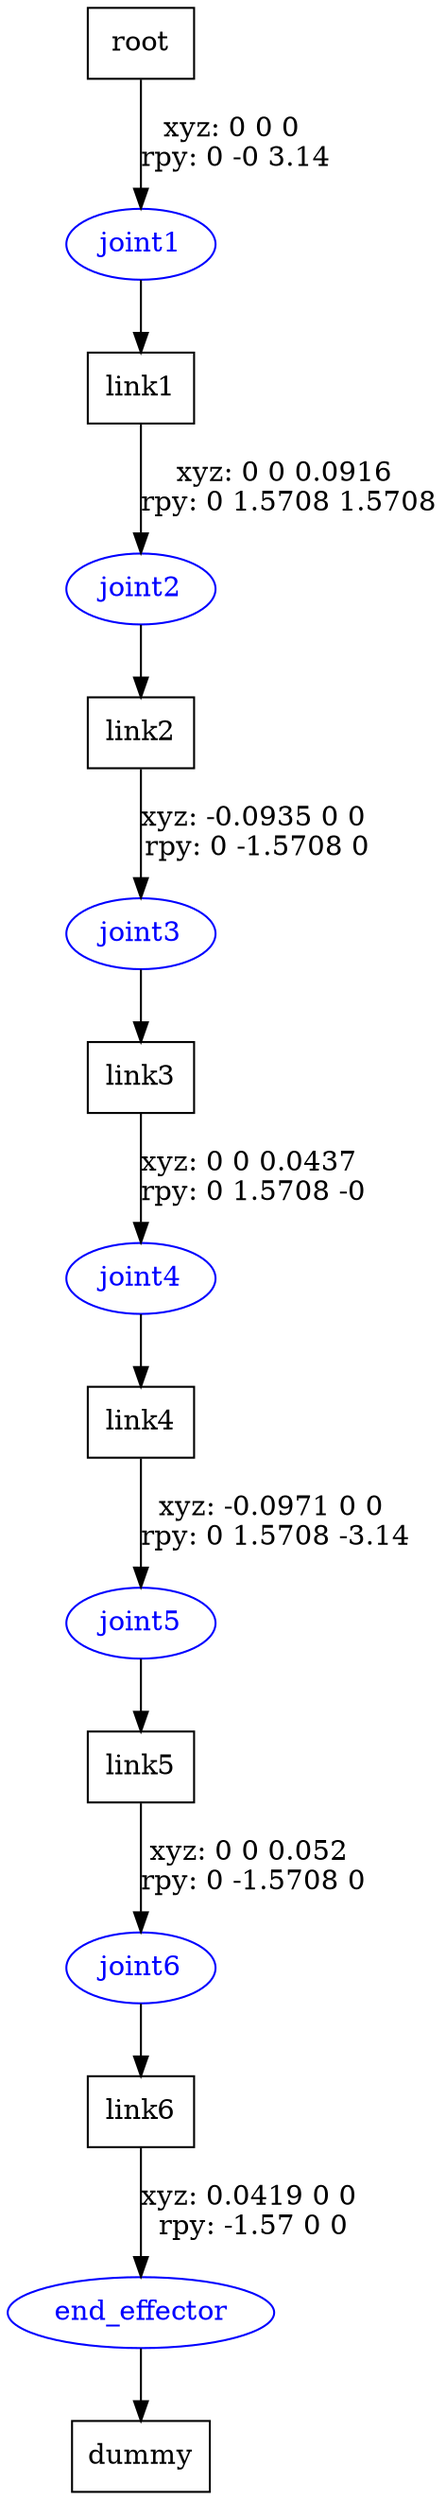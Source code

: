 digraph G {
node [shape=box];
"root" [label="root"];
"link1" [label="link1"];
"link2" [label="link2"];
"link3" [label="link3"];
"link4" [label="link4"];
"link5" [label="link5"];
"link6" [label="link6"];
"dummy" [label="dummy"];
node [shape=ellipse, color=blue, fontcolor=blue];
"root" -> "joint1" [label="xyz: 0 0 0 \nrpy: 0 -0 3.14"]
"joint1" -> "link1"
"link1" -> "joint2" [label="xyz: 0 0 0.0916 \nrpy: 0 1.5708 1.5708"]
"joint2" -> "link2"
"link2" -> "joint3" [label="xyz: -0.0935 0 0 \nrpy: 0 -1.5708 0"]
"joint3" -> "link3"
"link3" -> "joint4" [label="xyz: 0 0 0.0437 \nrpy: 0 1.5708 -0"]
"joint4" -> "link4"
"link4" -> "joint5" [label="xyz: -0.0971 0 0 \nrpy: 0 1.5708 -3.14"]
"joint5" -> "link5"
"link5" -> "joint6" [label="xyz: 0 0 0.052 \nrpy: 0 -1.5708 0"]
"joint6" -> "link6"
"link6" -> "end_effector" [label="xyz: 0.0419 0 0 \nrpy: -1.57 0 0"]
"end_effector" -> "dummy"
}
